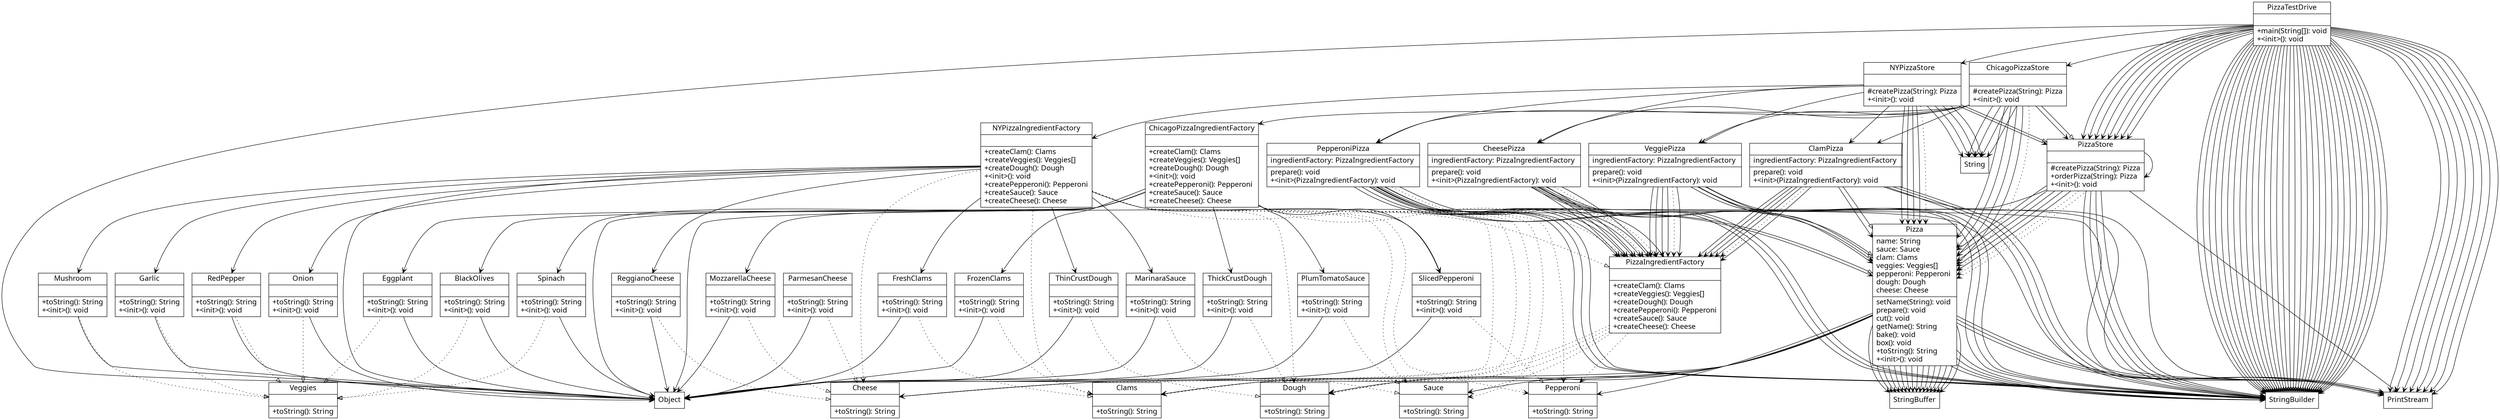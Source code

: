 digraph G{
	fontname = "Comic Sans"
	fontsize = 16

node [
	fontname = "Comic Sans"
	fontsize = 16

        shape = "record"
]
edge [
	fontname = "Comic Sans"
	fontsize = 16
]
PizzaStore [ 
    label="{PizzaStore| | #createPizza(String): Pizza\l+orderPizza(String): Pizza\l+\<init\>(): void\l}"]
Veggies [ 
    label="{Veggies| | +toString(): String\l}"]
MarinaraSauce [ 
    label="{MarinaraSauce| | +toString(): String\l+\<init\>(): void\l}"]
Cheese [ 
    label="{Cheese| | +toString(): String\l}"]
PizzaIngredientFactory [ 
    label="{PizzaIngredientFactory| | +createClam(): Clams\l+createVeggies(): Veggies[]\l+createDough(): Dough\l+createPepperoni(): Pepperoni\l+createSauce(): Sauce\l+createCheese(): Cheese\l}"]
RedPepper [ 
    label="{RedPepper| | +toString(): String\l+\<init\>(): void\l}"]
ThickCrustDough [ 
    label="{ThickCrustDough| | +toString(): String\l+\<init\>(): void\l}"]
NYPizzaIngredientFactory [ 
    label="{NYPizzaIngredientFactory| | +createClam(): Clams\l+createVeggies(): Veggies[]\l+createDough(): Dough\l+\<init\>(): void\l+createPepperoni(): Pepperoni\l+createSauce(): Sauce\l+createCheese(): Cheese\l}"]
PepperoniPizza [ 
    label="{PepperoniPizza|ingredientFactory: PizzaIngredientFactory \l | prepare(): void\l+\<init\>(PizzaIngredientFactory): void\l}"]
SlicedPepperoni [ 
    label="{SlicedPepperoni| | +toString(): String\l+\<init\>(): void\l}"]
Eggplant [ 
    label="{Eggplant| | +toString(): String\l+\<init\>(): void\l}"]
BlackOlives [ 
    label="{BlackOlives| | +toString(): String\l+\<init\>(): void\l}"]
Sauce [ 
    label="{Sauce| | +toString(): String\l}"]
MozzarellaCheese [ 
    label="{MozzarellaCheese| | +toString(): String\l+\<init\>(): void\l}"]
NYPizzaStore [ 
    label="{NYPizzaStore| | #createPizza(String): Pizza\l+\<init\>(): void\l}"]
ReggianoCheese [ 
    label="{ReggianoCheese| | +toString(): String\l+\<init\>(): void\l}"]
Spinach [ 
    label="{Spinach| | +toString(): String\l+\<init\>(): void\l}"]
Onion [ 
    label="{Onion| | +toString(): String\l+\<init\>(): void\l}"]
Mushroom [ 
    label="{Mushroom| | +toString(): String\l+\<init\>(): void\l}"]
VeggiePizza [ 
    label="{VeggiePizza|ingredientFactory: PizzaIngredientFactory \l | prepare(): void\l+\<init\>(PizzaIngredientFactory): void\l}"]
ClamPizza [ 
    label="{ClamPizza|ingredientFactory: PizzaIngredientFactory \l | prepare(): void\l+\<init\>(PizzaIngredientFactory): void\l}"]
Pizza [ 
    label="{Pizza|name: String \lsauce: Sauce \lclam: Clams \lveggies: Veggies[] \lpepperoni: Pepperoni \ldough: Dough \lcheese: Cheese \l | setName(String): void\lprepare(): void\lcut(): void\lgetName(): String\lbake(): void\lbox(): void\l+toString(): String\l+\<init\>(): void\l}"]
PlumTomatoSauce [ 
    label="{PlumTomatoSauce| | +toString(): String\l+\<init\>(): void\l}"]
ThinCrustDough [ 
    label="{ThinCrustDough| | +toString(): String\l+\<init\>(): void\l}"]
ChicagoPizzaIngredientFactory [ 
    label="{ChicagoPizzaIngredientFactory| | +createClam(): Clams\l+createVeggies(): Veggies[]\l+createDough(): Dough\l+\<init\>(): void\l+createPepperoni(): Pepperoni\l+createSauce(): Sauce\l+createCheese(): Cheese\l}"]
PizzaTestDrive [ 
    label="{PizzaTestDrive| | +main(String[]): void\l+\<init\>(): void\l}"]
CheesePizza [ 
    label="{CheesePizza|ingredientFactory: PizzaIngredientFactory \l | prepare(): void\l+\<init\>(PizzaIngredientFactory): void\l}"]
Dough [ 
    label="{Dough| | +toString(): String\l}"]
Garlic [ 
    label="{Garlic| | +toString(): String\l+\<init\>(): void\l}"]
ParmesanCheese [ 
    label="{ParmesanCheese| | +toString(): String\l+\<init\>(): void\l}"]
FrozenClams [ 
    label="{FrozenClams| | +toString(): String\l+\<init\>(): void\l}"]
Clams [ 
    label="{Clams| | +toString(): String\l}"]
FreshClams [ 
    label="{FreshClams| | +toString(): String\l+\<init\>(): void\l}"]
ChicagoPizzaStore [ 
    label="{ChicagoPizzaStore| | #createPizza(String): Pizza\l+\<init\>(): void\l}"]
Pepperoni [ 
    label="{Pepperoni| | +toString(): String\l}"]
PizzaStore -> Object[arrowhead = vee]
PizzaStore -> PizzaStore[arrowhead = vee]
PizzaStore -> StringBuilder[arrowhead = vee]
PizzaStore -> Pizza[arrowhead = vee]
PizzaStore -> StringBuilder[arrowhead = vee]
PizzaStore -> StringBuilder[arrowhead = vee]
PizzaStore -> StringBuilder[arrowhead = vee]
PizzaStore -> PrintStream[arrowhead = vee]
PizzaStore -> Pizza[arrowhead = vee]
PizzaStore -> Pizza[arrowhead = vee]
PizzaStore -> Pizza[arrowhead = vee]
PizzaStore -> Pizza[arrowhead = vee]
PizzaStore -> Pizza[arrowhead = vee, style = dotted]
PizzaStore -> Pizza[arrowhead = vee, style = dotted]
MarinaraSauce -> Object[arrowhead = vee]
MarinaraSauce -> Sauce[arrowhead = onormal,style = dotted]
PizzaIngredientFactory -> Dough[arrowhead = vee, style = dotted]
PizzaIngredientFactory -> Sauce[arrowhead = vee, style = dotted]
PizzaIngredientFactory -> Cheese[arrowhead = vee, style = dotted]
PizzaIngredientFactory -> Pepperoni[arrowhead = vee, style = dotted]
PizzaIngredientFactory -> Clams[arrowhead = vee, style = dotted]
RedPepper -> Object[arrowhead = vee]
RedPepper -> Veggies[arrowhead = onormal,style = dotted]
ThickCrustDough -> Object[arrowhead = vee]
ThickCrustDough -> Dough[arrowhead = onormal,style = dotted]
NYPizzaIngredientFactory -> Object[arrowhead = vee]
NYPizzaIngredientFactory -> ThinCrustDough[arrowhead = vee]
NYPizzaIngredientFactory -> MarinaraSauce[arrowhead = vee]
NYPizzaIngredientFactory -> ReggianoCheese[arrowhead = vee]
NYPizzaIngredientFactory -> Garlic[arrowhead = vee]
NYPizzaIngredientFactory -> Onion[arrowhead = vee]
NYPizzaIngredientFactory -> Mushroom[arrowhead = vee]
NYPizzaIngredientFactory -> RedPepper[arrowhead = vee]
NYPizzaIngredientFactory -> SlicedPepperoni[arrowhead = vee]
NYPizzaIngredientFactory -> FreshClams[arrowhead = vee]
NYPizzaIngredientFactory -> PizzaIngredientFactory[arrowhead = onormal,style = dotted]
NYPizzaIngredientFactory -> Dough[arrowhead = vee, style = dotted]
NYPizzaIngredientFactory -> Sauce[arrowhead = vee, style = dotted]
NYPizzaIngredientFactory -> Cheese[arrowhead = vee, style = dotted]
NYPizzaIngredientFactory -> Pepperoni[arrowhead = vee, style = dotted]
NYPizzaIngredientFactory -> Clams[arrowhead = vee, style = dotted]
PepperoniPizza -> Pizza[arrowhead = vee]
PepperoniPizza -> StringBuilder[arrowhead = vee]
PepperoniPizza -> StringBuilder[arrowhead = vee]
PepperoniPizza -> StringBuilder[arrowhead = vee]
PepperoniPizza -> PrintStream[arrowhead = vee]
PepperoniPizza -> PizzaIngredientFactory[arrowhead = vee]
PepperoniPizza -> PizzaIngredientFactory[arrowhead = vee]
PepperoniPizza -> PizzaIngredientFactory[arrowhead = vee]
PepperoniPizza -> PizzaIngredientFactory[arrowhead = vee]
PepperoniPizza -> PizzaIngredientFactory[arrowhead = vee]
PepperoniPizza -> Pizza [arrowhead = onormal]
PepperoniPizza -> PizzaIngredientFactory[arrowhead = vee, style = dotted]
PepperoniPizza -> PizzaIngredientFactory[arrowhead = vee]
SlicedPepperoni -> Object[arrowhead = vee]
SlicedPepperoni -> Pepperoni[arrowhead = onormal,style = dotted]
Eggplant -> Object[arrowhead = vee]
Eggplant -> Veggies[arrowhead = onormal,style = dotted]
BlackOlives -> Object[arrowhead = vee]
BlackOlives -> Veggies[arrowhead = onormal,style = dotted]
MozzarellaCheese -> Object[arrowhead = vee]
MozzarellaCheese -> Cheese[arrowhead = onormal,style = dotted]
NYPizzaStore -> PizzaStore[arrowhead = vee]
NYPizzaStore -> NYPizzaIngredientFactory[arrowhead = vee]
NYPizzaStore -> String[arrowhead = vee]
NYPizzaStore -> CheesePizza[arrowhead = vee]
NYPizzaStore -> Pizza[arrowhead = vee]
NYPizzaStore -> String[arrowhead = vee]
NYPizzaStore -> VeggiePizza[arrowhead = vee]
NYPizzaStore -> Pizza[arrowhead = vee]
NYPizzaStore -> String[arrowhead = vee]
NYPizzaStore -> ClamPizza[arrowhead = vee]
NYPizzaStore -> Pizza[arrowhead = vee]
NYPizzaStore -> String[arrowhead = vee]
NYPizzaStore -> PepperoniPizza[arrowhead = vee]
NYPizzaStore -> Pizza[arrowhead = vee]
NYPizzaStore -> PizzaStore [arrowhead = onormal]
NYPizzaStore -> Pizza[arrowhead = vee, style = dotted]
ReggianoCheese -> Object[arrowhead = vee]
ReggianoCheese -> Cheese[arrowhead = onormal,style = dotted]
Spinach -> Object[arrowhead = vee]
Spinach -> Veggies[arrowhead = onormal,style = dotted]
Onion -> Object[arrowhead = vee]
Onion -> Veggies[arrowhead = onormal,style = dotted]
Mushroom -> Object[arrowhead = vee]
Mushroom -> Veggies[arrowhead = onormal,style = dotted]
VeggiePizza -> Pizza[arrowhead = vee]
VeggiePizza -> StringBuilder[arrowhead = vee]
VeggiePizza -> StringBuilder[arrowhead = vee]
VeggiePizza -> StringBuilder[arrowhead = vee]
VeggiePizza -> PrintStream[arrowhead = vee]
VeggiePizza -> PizzaIngredientFactory[arrowhead = vee]
VeggiePizza -> PizzaIngredientFactory[arrowhead = vee]
VeggiePizza -> PizzaIngredientFactory[arrowhead = vee]
VeggiePizza -> PizzaIngredientFactory[arrowhead = vee]
VeggiePizza -> Pizza [arrowhead = onormal]
VeggiePizza -> PizzaIngredientFactory[arrowhead = vee, style = dotted]
VeggiePizza -> PizzaIngredientFactory[arrowhead = vee]
ClamPizza -> Pizza[arrowhead = vee]
ClamPizza -> StringBuilder[arrowhead = vee]
ClamPizza -> StringBuilder[arrowhead = vee]
ClamPizza -> StringBuilder[arrowhead = vee]
ClamPizza -> PrintStream[arrowhead = vee]
ClamPizza -> PizzaIngredientFactory[arrowhead = vee]
ClamPizza -> PizzaIngredientFactory[arrowhead = vee]
ClamPizza -> PizzaIngredientFactory[arrowhead = vee]
ClamPizza -> PizzaIngredientFactory[arrowhead = vee]
ClamPizza -> Pizza [arrowhead = onormal]
ClamPizza -> PizzaIngredientFactory[arrowhead = vee, style = dotted]
ClamPizza -> PizzaIngredientFactory[arrowhead = vee]
Pizza -> Object[arrowhead = vee]
Pizza -> PrintStream[arrowhead = vee]
Pizza -> PrintStream[arrowhead = vee]
Pizza -> PrintStream[arrowhead = vee]
Pizza -> StringBuffer[arrowhead = vee]
Pizza -> StringBuilder[arrowhead = vee]
Pizza -> StringBuilder[arrowhead = vee]
Pizza -> StringBuilder[arrowhead = vee]
Pizza -> StringBuilder[arrowhead = vee]
Pizza -> StringBuffer[arrowhead = vee]
Pizza -> StringBuffer[arrowhead = vee]
Pizza -> StringBuffer[arrowhead = vee]
Pizza -> StringBuffer[arrowhead = vee]
Pizza -> StringBuffer[arrowhead = vee]
Pizza -> StringBuffer[arrowhead = vee]
Pizza -> StringBuffer[arrowhead = vee]
Pizza -> StringBuffer[arrowhead = vee]
Pizza -> StringBuffer[arrowhead = vee]
Pizza -> StringBuffer[arrowhead = vee]
Pizza -> StringBuffer[arrowhead = vee]
Pizza -> StringBuffer[arrowhead = vee]
Pizza -> StringBuffer[arrowhead = vee]
Pizza -> StringBuffer[arrowhead = vee]
Pizza -> StringBuffer[arrowhead = vee]
Pizza -> Dough[arrowhead = vee]
Pizza -> Sauce[arrowhead = vee]
Pizza -> Cheese[arrowhead = vee]
Pizza -> Pepperoni[arrowhead = vee]
Pizza -> Clams[arrowhead = vee]
PlumTomatoSauce -> Object[arrowhead = vee]
PlumTomatoSauce -> Sauce[arrowhead = onormal,style = dotted]
ThinCrustDough -> Object[arrowhead = vee]
ThinCrustDough -> Dough[arrowhead = onormal,style = dotted]
ChicagoPizzaIngredientFactory -> Object[arrowhead = vee]
ChicagoPizzaIngredientFactory -> ThickCrustDough[arrowhead = vee]
ChicagoPizzaIngredientFactory -> PlumTomatoSauce[arrowhead = vee]
ChicagoPizzaIngredientFactory -> MozzarellaCheese[arrowhead = vee]
ChicagoPizzaIngredientFactory -> BlackOlives[arrowhead = vee]
ChicagoPizzaIngredientFactory -> Spinach[arrowhead = vee]
ChicagoPizzaIngredientFactory -> Eggplant[arrowhead = vee]
ChicagoPizzaIngredientFactory -> SlicedPepperoni[arrowhead = vee]
ChicagoPizzaIngredientFactory -> FrozenClams[arrowhead = vee]
ChicagoPizzaIngredientFactory -> PizzaIngredientFactory[arrowhead = onormal,style = dotted]
ChicagoPizzaIngredientFactory -> Dough[arrowhead = vee, style = dotted]
ChicagoPizzaIngredientFactory -> Sauce[arrowhead = vee, style = dotted]
ChicagoPizzaIngredientFactory -> Cheese[arrowhead = vee, style = dotted]
ChicagoPizzaIngredientFactory -> Pepperoni[arrowhead = vee, style = dotted]
ChicagoPizzaIngredientFactory -> Clams[arrowhead = vee, style = dotted]
PizzaTestDrive -> Object[arrowhead = vee]
PizzaTestDrive -> NYPizzaStore[arrowhead = vee]
PizzaTestDrive -> ChicagoPizzaStore[arrowhead = vee]
PizzaTestDrive -> PizzaStore[arrowhead = vee]
PizzaTestDrive -> StringBuilder[arrowhead = vee]
PizzaTestDrive -> StringBuilder[arrowhead = vee]
PizzaTestDrive -> StringBuilder[arrowhead = vee]
PizzaTestDrive -> StringBuilder[arrowhead = vee]
PizzaTestDrive -> PrintStream[arrowhead = vee]
PizzaTestDrive -> PizzaStore[arrowhead = vee]
PizzaTestDrive -> StringBuilder[arrowhead = vee]
PizzaTestDrive -> StringBuilder[arrowhead = vee]
PizzaTestDrive -> StringBuilder[arrowhead = vee]
PizzaTestDrive -> StringBuilder[arrowhead = vee]
PizzaTestDrive -> PrintStream[arrowhead = vee]
PizzaTestDrive -> PizzaStore[arrowhead = vee]
PizzaTestDrive -> StringBuilder[arrowhead = vee]
PizzaTestDrive -> StringBuilder[arrowhead = vee]
PizzaTestDrive -> StringBuilder[arrowhead = vee]
PizzaTestDrive -> StringBuilder[arrowhead = vee]
PizzaTestDrive -> PrintStream[arrowhead = vee]
PizzaTestDrive -> PizzaStore[arrowhead = vee]
PizzaTestDrive -> StringBuilder[arrowhead = vee]
PizzaTestDrive -> StringBuilder[arrowhead = vee]
PizzaTestDrive -> StringBuilder[arrowhead = vee]
PizzaTestDrive -> StringBuilder[arrowhead = vee]
PizzaTestDrive -> PrintStream[arrowhead = vee]
PizzaTestDrive -> PizzaStore[arrowhead = vee]
PizzaTestDrive -> StringBuilder[arrowhead = vee]
PizzaTestDrive -> StringBuilder[arrowhead = vee]
PizzaTestDrive -> StringBuilder[arrowhead = vee]
PizzaTestDrive -> StringBuilder[arrowhead = vee]
PizzaTestDrive -> PrintStream[arrowhead = vee]
PizzaTestDrive -> PizzaStore[arrowhead = vee]
PizzaTestDrive -> StringBuilder[arrowhead = vee]
PizzaTestDrive -> StringBuilder[arrowhead = vee]
PizzaTestDrive -> StringBuilder[arrowhead = vee]
PizzaTestDrive -> StringBuilder[arrowhead = vee]
PizzaTestDrive -> PrintStream[arrowhead = vee]
PizzaTestDrive -> PizzaStore[arrowhead = vee]
PizzaTestDrive -> StringBuilder[arrowhead = vee]
PizzaTestDrive -> StringBuilder[arrowhead = vee]
PizzaTestDrive -> StringBuilder[arrowhead = vee]
PizzaTestDrive -> StringBuilder[arrowhead = vee]
PizzaTestDrive -> PrintStream[arrowhead = vee]
PizzaTestDrive -> PizzaStore[arrowhead = vee]
PizzaTestDrive -> StringBuilder[arrowhead = vee]
PizzaTestDrive -> StringBuilder[arrowhead = vee]
PizzaTestDrive -> StringBuilder[arrowhead = vee]
PizzaTestDrive -> StringBuilder[arrowhead = vee]
PizzaTestDrive -> PrintStream[arrowhead = vee]
CheesePizza -> Pizza[arrowhead = vee]
CheesePizza -> StringBuilder[arrowhead = vee]
CheesePizza -> StringBuilder[arrowhead = vee]
CheesePizza -> StringBuilder[arrowhead = vee]
CheesePizza -> PrintStream[arrowhead = vee]
CheesePizza -> PizzaIngredientFactory[arrowhead = vee]
CheesePizza -> PizzaIngredientFactory[arrowhead = vee]
CheesePizza -> PizzaIngredientFactory[arrowhead = vee]
CheesePizza -> Pizza [arrowhead = onormal]
CheesePizza -> PizzaIngredientFactory[arrowhead = vee, style = dotted]
CheesePizza -> PizzaIngredientFactory[arrowhead = vee]
Garlic -> Object[arrowhead = vee]
Garlic -> Veggies[arrowhead = onormal,style = dotted]
ParmesanCheese -> Object[arrowhead = vee]
ParmesanCheese -> Cheese[arrowhead = onormal,style = dotted]
FrozenClams -> Object[arrowhead = vee]
FrozenClams -> Clams[arrowhead = onormal,style = dotted]
FreshClams -> Object[arrowhead = vee]
FreshClams -> Clams[arrowhead = onormal,style = dotted]
ChicagoPizzaStore -> PizzaStore[arrowhead = vee]
ChicagoPizzaStore -> ChicagoPizzaIngredientFactory[arrowhead = vee]
ChicagoPizzaStore -> String[arrowhead = vee]
ChicagoPizzaStore -> CheesePizza[arrowhead = vee]
ChicagoPizzaStore -> Pizza[arrowhead = vee]
ChicagoPizzaStore -> String[arrowhead = vee]
ChicagoPizzaStore -> VeggiePizza[arrowhead = vee]
ChicagoPizzaStore -> Pizza[arrowhead = vee]
ChicagoPizzaStore -> String[arrowhead = vee]
ChicagoPizzaStore -> ClamPizza[arrowhead = vee]
ChicagoPizzaStore -> Pizza[arrowhead = vee]
ChicagoPizzaStore -> String[arrowhead = vee]
ChicagoPizzaStore -> PepperoniPizza[arrowhead = vee]
ChicagoPizzaStore -> Pizza[arrowhead = vee]
ChicagoPizzaStore -> PizzaStore [arrowhead = onormal]
ChicagoPizzaStore -> Pizza[arrowhead = vee, style = dotted]


}